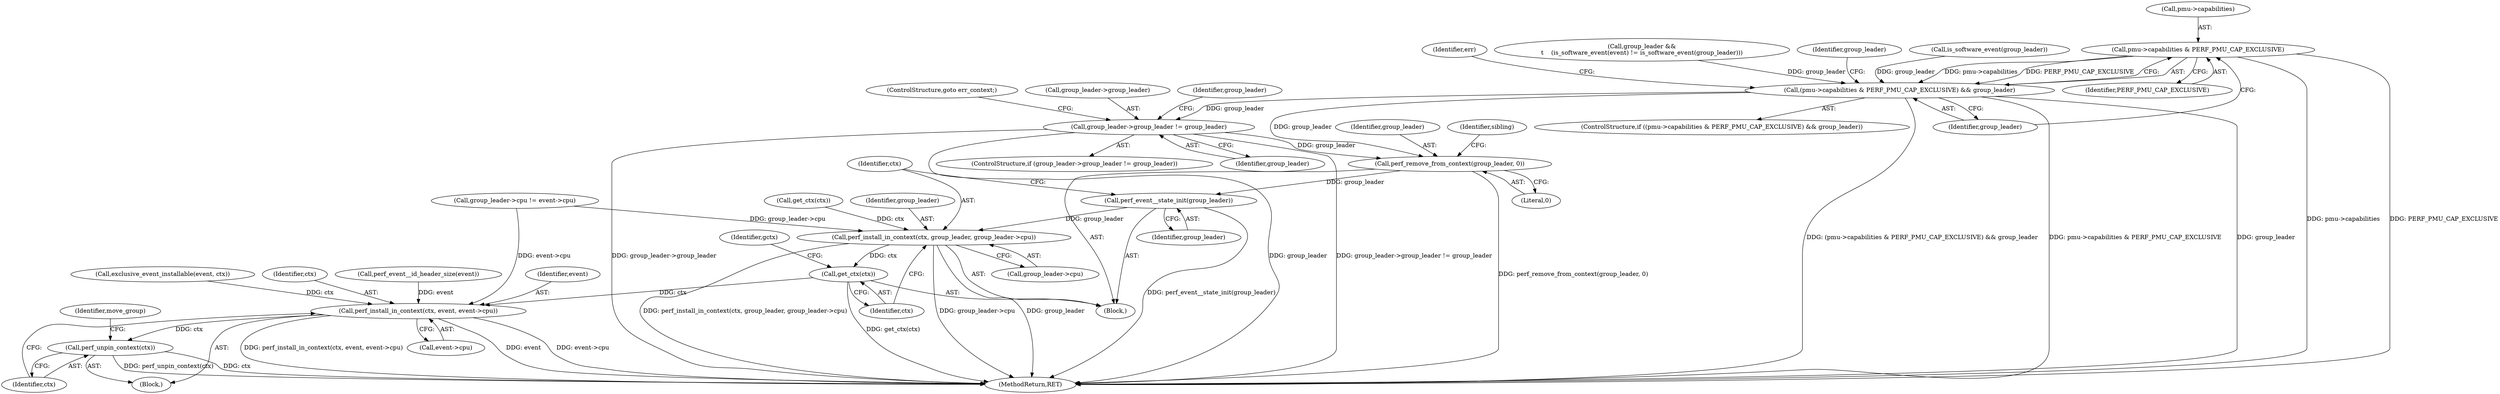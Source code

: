 digraph "0_linux_321027c1fe77f892f4ea07846aeae08cefbbb290@pointer" {
"1000506" [label="(Call,pmu->capabilities & PERF_PMU_CAP_EXCLUSIVE)"];
"1000505" [label="(Call,(pmu->capabilities & PERF_PMU_CAP_EXCLUSIVE) && group_leader)"];
"1000526" [label="(Call,group_leader->group_leader != group_leader)"];
"1000691" [label="(Call,perf_remove_from_context(group_leader, 0))"];
"1000712" [label="(Call,perf_event__state_init(group_leader))"];
"1000714" [label="(Call,perf_install_in_context(ctx, group_leader, group_leader->cpu))"];
"1000720" [label="(Call,get_ctx(ctx))"];
"1000733" [label="(Call,perf_install_in_context(ctx, event, event->cpu))"];
"1000739" [label="(Call,perf_unpin_context(ctx))"];
"1000714" [label="(Call,perf_install_in_context(ctx, group_leader, group_leader->cpu))"];
"1000716" [label="(Identifier,group_leader)"];
"1000693" [label="(Literal,0)"];
"1000527" [label="(Call,group_leader->group_leader)"];
"1000478" [label="(Call,is_software_event(group_leader))"];
"1000712" [label="(Call,perf_event__state_init(group_leader))"];
"1000720" [label="(Call,get_ctx(ctx))"];
"1000525" [label="(ControlStructure,if (group_leader->group_leader != group_leader))"];
"1000733" [label="(Call,perf_install_in_context(ctx, event, event->cpu))"];
"1000673" [label="(Call,exclusive_event_installable(event, ctx))"];
"1000740" [label="(Identifier,ctx)"];
"1000843" [label="(MethodReturn,RET)"];
"1000715" [label="(Identifier,ctx)"];
"1000506" [label="(Call,pmu->capabilities & PERF_PMU_CAP_EXCLUSIVE)"];
"1000507" [label="(Call,pmu->capabilities)"];
"1000504" [label="(ControlStructure,if ((pmu->capabilities & PERF_PMU_CAP_EXCLUSIVE) && group_leader))"];
"1000138" [label="(Block,)"];
"1000736" [label="(Call,event->cpu)"];
"1000691" [label="(Call,perf_remove_from_context(group_leader, 0))"];
"1000690" [label="(Block,)"];
"1000692" [label="(Identifier,group_leader)"];
"1000734" [label="(Identifier,ctx)"];
"1000514" [label="(Identifier,err)"];
"1000535" [label="(Identifier,group_leader)"];
"1000511" [label="(Identifier,group_leader)"];
"1000696" [label="(Identifier,sibling)"];
"1000723" [label="(Identifier,gctx)"];
"1000526" [label="(Call,group_leader->group_leader != group_leader)"];
"1000530" [label="(Identifier,group_leader)"];
"1000742" [label="(Identifier,move_group)"];
"1000717" [label="(Call,group_leader->cpu)"];
"1000739" [label="(Call,perf_unpin_context(ctx))"];
"1000458" [label="(Call,group_leader &&\n\t    (is_software_event(event) != is_software_event(group_leader)))"];
"1000505" [label="(Call,(pmu->capabilities & PERF_PMU_CAP_EXCLUSIVE) && group_leader)"];
"1000726" [label="(Call,perf_event__id_header_size(event))"];
"1000735" [label="(Identifier,event)"];
"1000713" [label="(Identifier,group_leader)"];
"1000556" [label="(Call,group_leader->cpu != event->cpu)"];
"1000710" [label="(Call,get_ctx(ctx))"];
"1000721" [label="(Identifier,ctx)"];
"1000519" [label="(Identifier,group_leader)"];
"1000510" [label="(Identifier,PERF_PMU_CAP_EXCLUSIVE)"];
"1000531" [label="(ControlStructure,goto err_context;)"];
"1000506" -> "1000505"  [label="AST: "];
"1000506" -> "1000510"  [label="CFG: "];
"1000507" -> "1000506"  [label="AST: "];
"1000510" -> "1000506"  [label="AST: "];
"1000511" -> "1000506"  [label="CFG: "];
"1000505" -> "1000506"  [label="CFG: "];
"1000506" -> "1000843"  [label="DDG: pmu->capabilities"];
"1000506" -> "1000843"  [label="DDG: PERF_PMU_CAP_EXCLUSIVE"];
"1000506" -> "1000505"  [label="DDG: pmu->capabilities"];
"1000506" -> "1000505"  [label="DDG: PERF_PMU_CAP_EXCLUSIVE"];
"1000505" -> "1000504"  [label="AST: "];
"1000505" -> "1000511"  [label="CFG: "];
"1000511" -> "1000505"  [label="AST: "];
"1000514" -> "1000505"  [label="CFG: "];
"1000519" -> "1000505"  [label="CFG: "];
"1000505" -> "1000843"  [label="DDG: pmu->capabilities & PERF_PMU_CAP_EXCLUSIVE"];
"1000505" -> "1000843"  [label="DDG: group_leader"];
"1000505" -> "1000843"  [label="DDG: (pmu->capabilities & PERF_PMU_CAP_EXCLUSIVE) && group_leader"];
"1000458" -> "1000505"  [label="DDG: group_leader"];
"1000478" -> "1000505"  [label="DDG: group_leader"];
"1000505" -> "1000526"  [label="DDG: group_leader"];
"1000505" -> "1000691"  [label="DDG: group_leader"];
"1000526" -> "1000525"  [label="AST: "];
"1000526" -> "1000530"  [label="CFG: "];
"1000527" -> "1000526"  [label="AST: "];
"1000530" -> "1000526"  [label="AST: "];
"1000531" -> "1000526"  [label="CFG: "];
"1000535" -> "1000526"  [label="CFG: "];
"1000526" -> "1000843"  [label="DDG: group_leader"];
"1000526" -> "1000843"  [label="DDG: group_leader->group_leader != group_leader"];
"1000526" -> "1000843"  [label="DDG: group_leader->group_leader"];
"1000526" -> "1000691"  [label="DDG: group_leader"];
"1000691" -> "1000690"  [label="AST: "];
"1000691" -> "1000693"  [label="CFG: "];
"1000692" -> "1000691"  [label="AST: "];
"1000693" -> "1000691"  [label="AST: "];
"1000696" -> "1000691"  [label="CFG: "];
"1000691" -> "1000843"  [label="DDG: perf_remove_from_context(group_leader, 0)"];
"1000691" -> "1000712"  [label="DDG: group_leader"];
"1000712" -> "1000690"  [label="AST: "];
"1000712" -> "1000713"  [label="CFG: "];
"1000713" -> "1000712"  [label="AST: "];
"1000715" -> "1000712"  [label="CFG: "];
"1000712" -> "1000843"  [label="DDG: perf_event__state_init(group_leader)"];
"1000712" -> "1000714"  [label="DDG: group_leader"];
"1000714" -> "1000690"  [label="AST: "];
"1000714" -> "1000717"  [label="CFG: "];
"1000715" -> "1000714"  [label="AST: "];
"1000716" -> "1000714"  [label="AST: "];
"1000717" -> "1000714"  [label="AST: "];
"1000721" -> "1000714"  [label="CFG: "];
"1000714" -> "1000843"  [label="DDG: perf_install_in_context(ctx, group_leader, group_leader->cpu)"];
"1000714" -> "1000843"  [label="DDG: group_leader"];
"1000714" -> "1000843"  [label="DDG: group_leader->cpu"];
"1000710" -> "1000714"  [label="DDG: ctx"];
"1000556" -> "1000714"  [label="DDG: group_leader->cpu"];
"1000714" -> "1000720"  [label="DDG: ctx"];
"1000720" -> "1000690"  [label="AST: "];
"1000720" -> "1000721"  [label="CFG: "];
"1000721" -> "1000720"  [label="AST: "];
"1000723" -> "1000720"  [label="CFG: "];
"1000720" -> "1000843"  [label="DDG: get_ctx(ctx)"];
"1000720" -> "1000733"  [label="DDG: ctx"];
"1000733" -> "1000138"  [label="AST: "];
"1000733" -> "1000736"  [label="CFG: "];
"1000734" -> "1000733"  [label="AST: "];
"1000735" -> "1000733"  [label="AST: "];
"1000736" -> "1000733"  [label="AST: "];
"1000740" -> "1000733"  [label="CFG: "];
"1000733" -> "1000843"  [label="DDG: event"];
"1000733" -> "1000843"  [label="DDG: event->cpu"];
"1000733" -> "1000843"  [label="DDG: perf_install_in_context(ctx, event, event->cpu)"];
"1000673" -> "1000733"  [label="DDG: ctx"];
"1000726" -> "1000733"  [label="DDG: event"];
"1000556" -> "1000733"  [label="DDG: event->cpu"];
"1000733" -> "1000739"  [label="DDG: ctx"];
"1000739" -> "1000138"  [label="AST: "];
"1000739" -> "1000740"  [label="CFG: "];
"1000740" -> "1000739"  [label="AST: "];
"1000742" -> "1000739"  [label="CFG: "];
"1000739" -> "1000843"  [label="DDG: perf_unpin_context(ctx)"];
"1000739" -> "1000843"  [label="DDG: ctx"];
}
